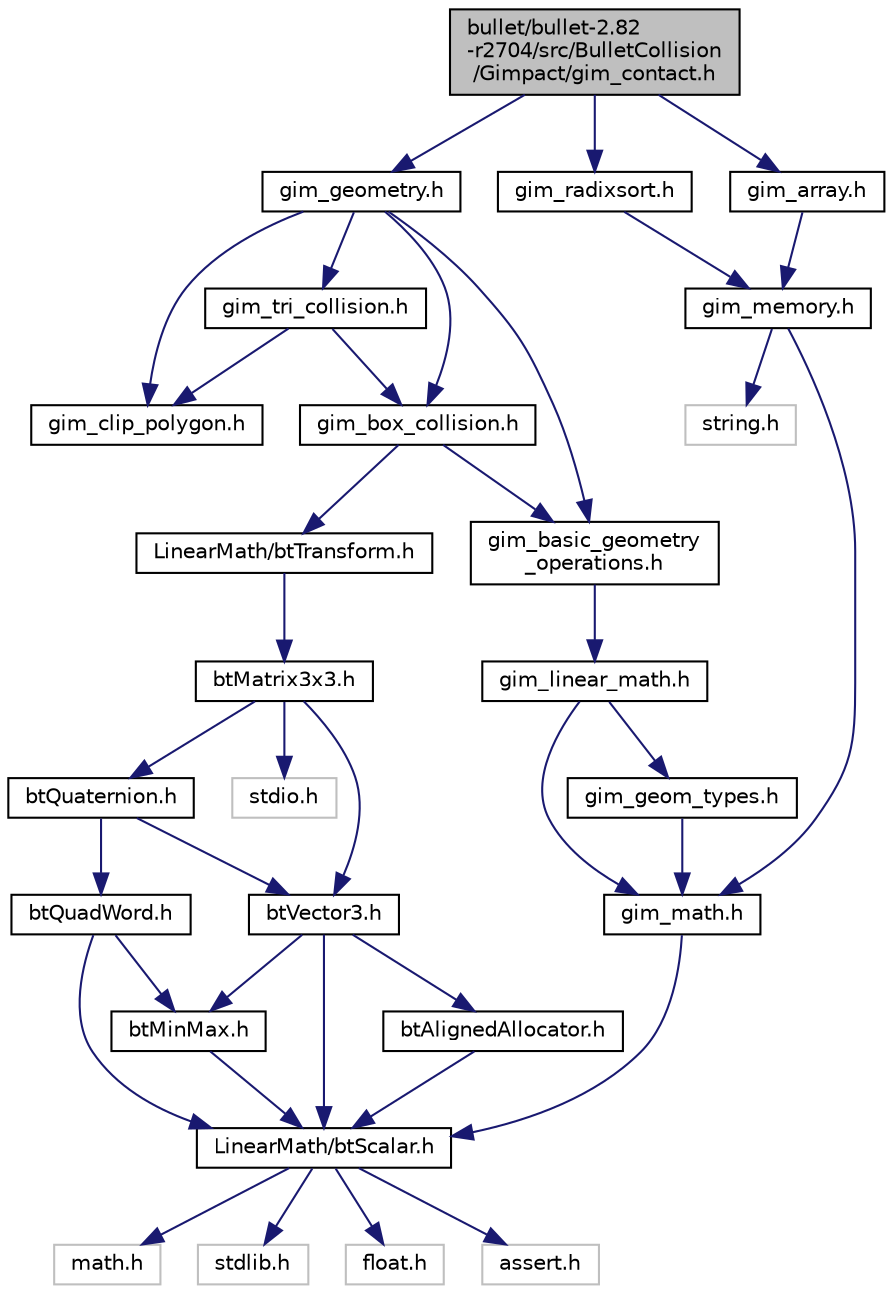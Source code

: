 digraph "bullet/bullet-2.82-r2704/src/BulletCollision/Gimpact/gim_contact.h"
{
  edge [fontname="Helvetica",fontsize="10",labelfontname="Helvetica",labelfontsize="10"];
  node [fontname="Helvetica",fontsize="10",shape=record];
  Node1 [label="bullet/bullet-2.82\l-r2704/src/BulletCollision\l/Gimpact/gim_contact.h",height=0.2,width=0.4,color="black", fillcolor="grey75", style="filled", fontcolor="black"];
  Node1 -> Node2 [color="midnightblue",fontsize="10",style="solid",fontname="Helvetica"];
  Node2 [label="gim_geometry.h",height=0.2,width=0.4,color="black", fillcolor="white", style="filled",URL="$gim__geometry_8h.html"];
  Node2 -> Node3 [color="midnightblue",fontsize="10",style="solid",fontname="Helvetica"];
  Node3 [label="gim_basic_geometry\l_operations.h",height=0.2,width=0.4,color="black", fillcolor="white", style="filled",URL="$gim__basic__geometry__operations_8h.html"];
  Node3 -> Node4 [color="midnightblue",fontsize="10",style="solid",fontname="Helvetica"];
  Node4 [label="gim_linear_math.h",height=0.2,width=0.4,color="black", fillcolor="white", style="filled",URL="$gim__linear__math_8h.html"];
  Node4 -> Node5 [color="midnightblue",fontsize="10",style="solid",fontname="Helvetica"];
  Node5 [label="gim_math.h",height=0.2,width=0.4,color="black", fillcolor="white", style="filled",URL="$gim__math_8h.html"];
  Node5 -> Node6 [color="midnightblue",fontsize="10",style="solid",fontname="Helvetica"];
  Node6 [label="LinearMath/btScalar.h",height=0.2,width=0.4,color="black", fillcolor="white", style="filled",URL="$bt_scalar_8h_source.html"];
  Node6 -> Node7 [color="midnightblue",fontsize="10",style="solid",fontname="Helvetica"];
  Node7 [label="math.h",height=0.2,width=0.4,color="grey75", fillcolor="white", style="filled"];
  Node6 -> Node8 [color="midnightblue",fontsize="10",style="solid",fontname="Helvetica"];
  Node8 [label="stdlib.h",height=0.2,width=0.4,color="grey75", fillcolor="white", style="filled"];
  Node6 -> Node9 [color="midnightblue",fontsize="10",style="solid",fontname="Helvetica"];
  Node9 [label="float.h",height=0.2,width=0.4,color="grey75", fillcolor="white", style="filled"];
  Node6 -> Node10 [color="midnightblue",fontsize="10",style="solid",fontname="Helvetica"];
  Node10 [label="assert.h",height=0.2,width=0.4,color="grey75", fillcolor="white", style="filled"];
  Node4 -> Node11 [color="midnightblue",fontsize="10",style="solid",fontname="Helvetica"];
  Node11 [label="gim_geom_types.h",height=0.2,width=0.4,color="black", fillcolor="white", style="filled",URL="$gim__geom__types_8h.html"];
  Node11 -> Node5 [color="midnightblue",fontsize="10",style="solid",fontname="Helvetica"];
  Node2 -> Node12 [color="midnightblue",fontsize="10",style="solid",fontname="Helvetica"];
  Node12 [label="gim_clip_polygon.h",height=0.2,width=0.4,color="black", fillcolor="white", style="filled",URL="$gim__clip__polygon_8h_source.html"];
  Node2 -> Node13 [color="midnightblue",fontsize="10",style="solid",fontname="Helvetica"];
  Node13 [label="gim_box_collision.h",height=0.2,width=0.4,color="black", fillcolor="white", style="filled",URL="$gim__box__collision_8h.html"];
  Node13 -> Node3 [color="midnightblue",fontsize="10",style="solid",fontname="Helvetica"];
  Node13 -> Node14 [color="midnightblue",fontsize="10",style="solid",fontname="Helvetica"];
  Node14 [label="LinearMath/btTransform.h",height=0.2,width=0.4,color="black", fillcolor="white", style="filled",URL="$bt_transform_8h_source.html"];
  Node14 -> Node15 [color="midnightblue",fontsize="10",style="solid",fontname="Helvetica"];
  Node15 [label="btMatrix3x3.h",height=0.2,width=0.4,color="black", fillcolor="white", style="filled",URL="$bt_matrix3x3_8h_source.html"];
  Node15 -> Node16 [color="midnightblue",fontsize="10",style="solid",fontname="Helvetica"];
  Node16 [label="btVector3.h",height=0.2,width=0.4,color="black", fillcolor="white", style="filled",URL="$bt_vector3_8h_source.html"];
  Node16 -> Node6 [color="midnightblue",fontsize="10",style="solid",fontname="Helvetica"];
  Node16 -> Node17 [color="midnightblue",fontsize="10",style="solid",fontname="Helvetica"];
  Node17 [label="btMinMax.h",height=0.2,width=0.4,color="black", fillcolor="white", style="filled",URL="$bt_min_max_8h_source.html"];
  Node17 -> Node6 [color="midnightblue",fontsize="10",style="solid",fontname="Helvetica"];
  Node16 -> Node18 [color="midnightblue",fontsize="10",style="solid",fontname="Helvetica"];
  Node18 [label="btAlignedAllocator.h",height=0.2,width=0.4,color="black", fillcolor="white", style="filled",URL="$bt_aligned_allocator_8h_source.html"];
  Node18 -> Node6 [color="midnightblue",fontsize="10",style="solid",fontname="Helvetica"];
  Node15 -> Node19 [color="midnightblue",fontsize="10",style="solid",fontname="Helvetica"];
  Node19 [label="btQuaternion.h",height=0.2,width=0.4,color="black", fillcolor="white", style="filled",URL="$bt_quaternion_8h_source.html"];
  Node19 -> Node16 [color="midnightblue",fontsize="10",style="solid",fontname="Helvetica"];
  Node19 -> Node20 [color="midnightblue",fontsize="10",style="solid",fontname="Helvetica"];
  Node20 [label="btQuadWord.h",height=0.2,width=0.4,color="black", fillcolor="white", style="filled",URL="$bt_quad_word_8h_source.html"];
  Node20 -> Node6 [color="midnightblue",fontsize="10",style="solid",fontname="Helvetica"];
  Node20 -> Node17 [color="midnightblue",fontsize="10",style="solid",fontname="Helvetica"];
  Node15 -> Node21 [color="midnightblue",fontsize="10",style="solid",fontname="Helvetica"];
  Node21 [label="stdio.h",height=0.2,width=0.4,color="grey75", fillcolor="white", style="filled"];
  Node2 -> Node22 [color="midnightblue",fontsize="10",style="solid",fontname="Helvetica"];
  Node22 [label="gim_tri_collision.h",height=0.2,width=0.4,color="black", fillcolor="white", style="filled",URL="$gim__tri__collision_8h.html"];
  Node22 -> Node13 [color="midnightblue",fontsize="10",style="solid",fontname="Helvetica"];
  Node22 -> Node12 [color="midnightblue",fontsize="10",style="solid",fontname="Helvetica"];
  Node1 -> Node23 [color="midnightblue",fontsize="10",style="solid",fontname="Helvetica"];
  Node23 [label="gim_radixsort.h",height=0.2,width=0.4,color="black", fillcolor="white", style="filled",URL="$gim__radixsort_8h.html"];
  Node23 -> Node24 [color="midnightblue",fontsize="10",style="solid",fontname="Helvetica"];
  Node24 [label="gim_memory.h",height=0.2,width=0.4,color="black", fillcolor="white", style="filled",URL="$gim__memory_8h.html"];
  Node24 -> Node5 [color="midnightblue",fontsize="10",style="solid",fontname="Helvetica"];
  Node24 -> Node25 [color="midnightblue",fontsize="10",style="solid",fontname="Helvetica"];
  Node25 [label="string.h",height=0.2,width=0.4,color="grey75", fillcolor="white", style="filled"];
  Node1 -> Node26 [color="midnightblue",fontsize="10",style="solid",fontname="Helvetica"];
  Node26 [label="gim_array.h",height=0.2,width=0.4,color="black", fillcolor="white", style="filled",URL="$gim__array_8h.html"];
  Node26 -> Node24 [color="midnightblue",fontsize="10",style="solid",fontname="Helvetica"];
}
